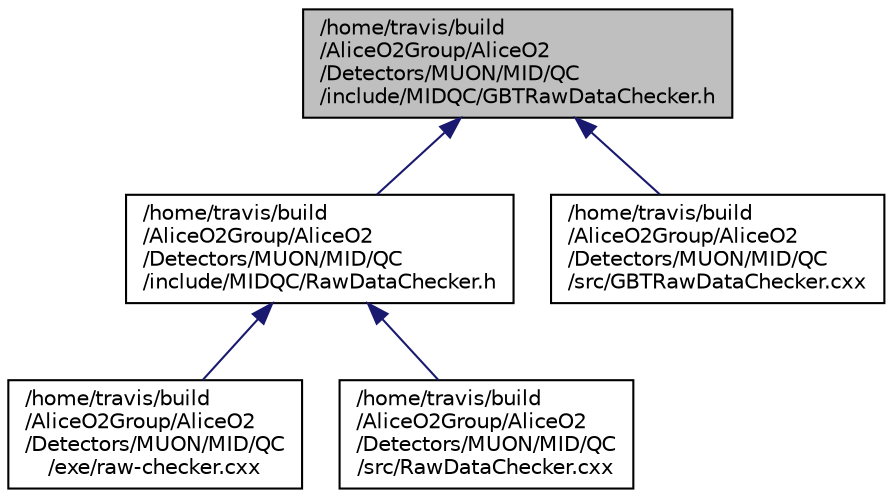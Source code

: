 digraph "/home/travis/build/AliceO2Group/AliceO2/Detectors/MUON/MID/QC/include/MIDQC/GBTRawDataChecker.h"
{
 // INTERACTIVE_SVG=YES
  bgcolor="transparent";
  edge [fontname="Helvetica",fontsize="10",labelfontname="Helvetica",labelfontsize="10"];
  node [fontname="Helvetica",fontsize="10",shape=record];
  Node18 [label="/home/travis/build\l/AliceO2Group/AliceO2\l/Detectors/MUON/MID/QC\l/include/MIDQC/GBTRawDataChecker.h",height=0.2,width=0.4,color="black", fillcolor="grey75", style="filled", fontcolor="black"];
  Node18 -> Node19 [dir="back",color="midnightblue",fontsize="10",style="solid",fontname="Helvetica"];
  Node19 [label="/home/travis/build\l/AliceO2Group/AliceO2\l/Detectors/MUON/MID/QC\l/include/MIDQC/RawDataChecker.h",height=0.2,width=0.4,color="black",URL="$d2/d52/RawDataChecker_8h.html",tooltip="Class to check the raw data. "];
  Node19 -> Node20 [dir="back",color="midnightblue",fontsize="10",style="solid",fontname="Helvetica"];
  Node20 [label="/home/travis/build\l/AliceO2Group/AliceO2\l/Detectors/MUON/MID/QC\l/exe/raw-checker.cxx",height=0.2,width=0.4,color="black",URL="$d7/de8/raw-checker_8cxx.html",tooltip="Raw data checker for MID. "];
  Node19 -> Node21 [dir="back",color="midnightblue",fontsize="10",style="solid",fontname="Helvetica"];
  Node21 [label="/home/travis/build\l/AliceO2Group/AliceO2\l/Detectors/MUON/MID/QC\l/src/RawDataChecker.cxx",height=0.2,width=0.4,color="black",URL="$db/d34/RawDataChecker_8cxx.html",tooltip="Class to check the raw data. "];
  Node18 -> Node22 [dir="back",color="midnightblue",fontsize="10",style="solid",fontname="Helvetica"];
  Node22 [label="/home/travis/build\l/AliceO2Group/AliceO2\l/Detectors/MUON/MID/QC\l/src/GBTRawDataChecker.cxx",height=0.2,width=0.4,color="black",URL="$d0/d3c/GBTRawDataChecker_8cxx.html",tooltip="Class to check the raw data from a GBT link. "];
}
